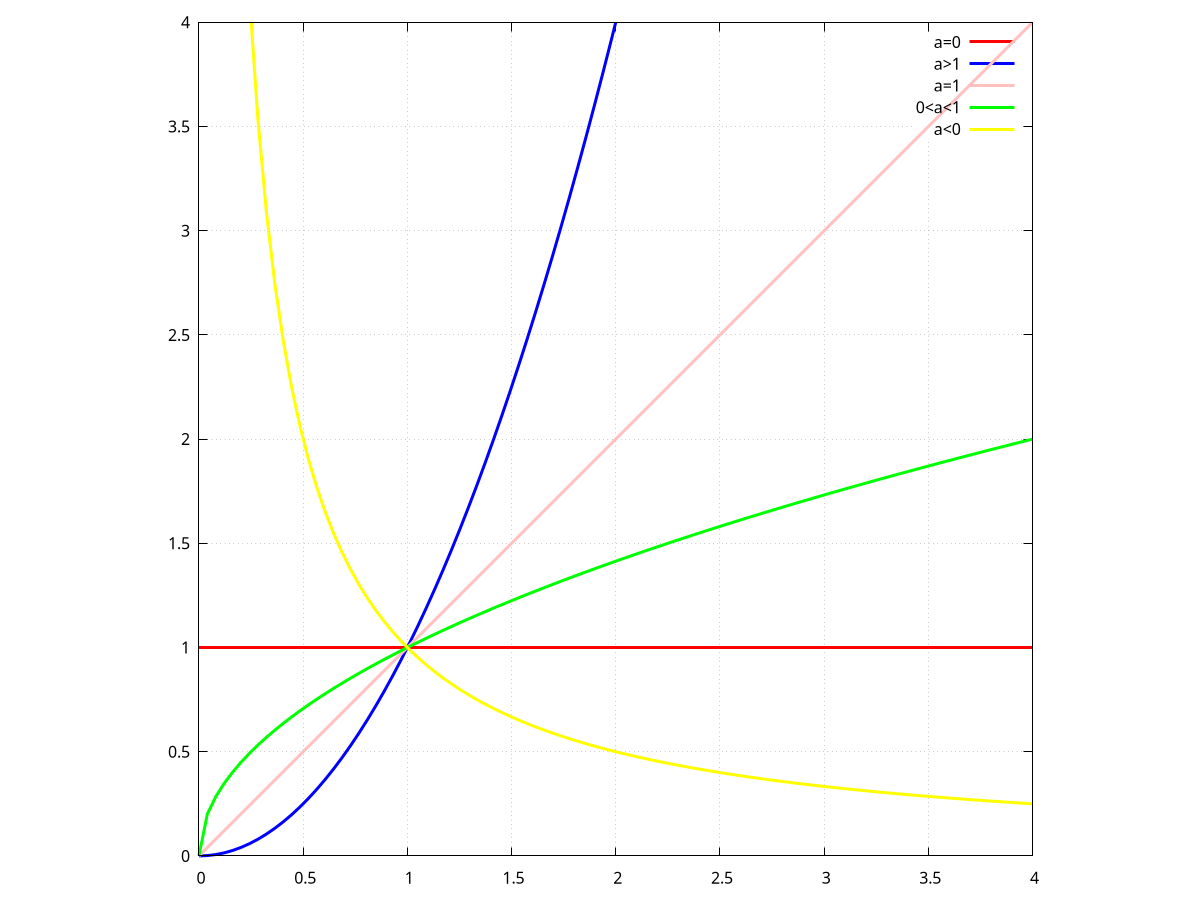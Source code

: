 reset
set terminal postscript enhanced color
set output "puiss.ps"
set size square
set grid
set style line 1 lt 1 lw 3 pt 3 linecolor rgb "red"
set style line 2 lt 1 lw 3 pt 3 linecolor rgb "green"
set style line 3 lt 1 lw 3 pt 3 linecolor rgb "yellow"
set style line 4 lt 1 lw 3 pt 3 linecolor rgb "blue"
set style line 5 lt 1 lw 3 pt 3 linecolor rgb "pink"
set key top
set yzeroaxis lt -1
set xzeroaxis lt -1
set yrange [0:4]
plot [0:4] 1 w l ls 1 title "a=0", x**2 w l ls 4 title "a>1", x w l ls 5 title "a=1", sqrt(x) w l ls 2 title "0<a<1", 1/x w l ls 3 title "a<0"

